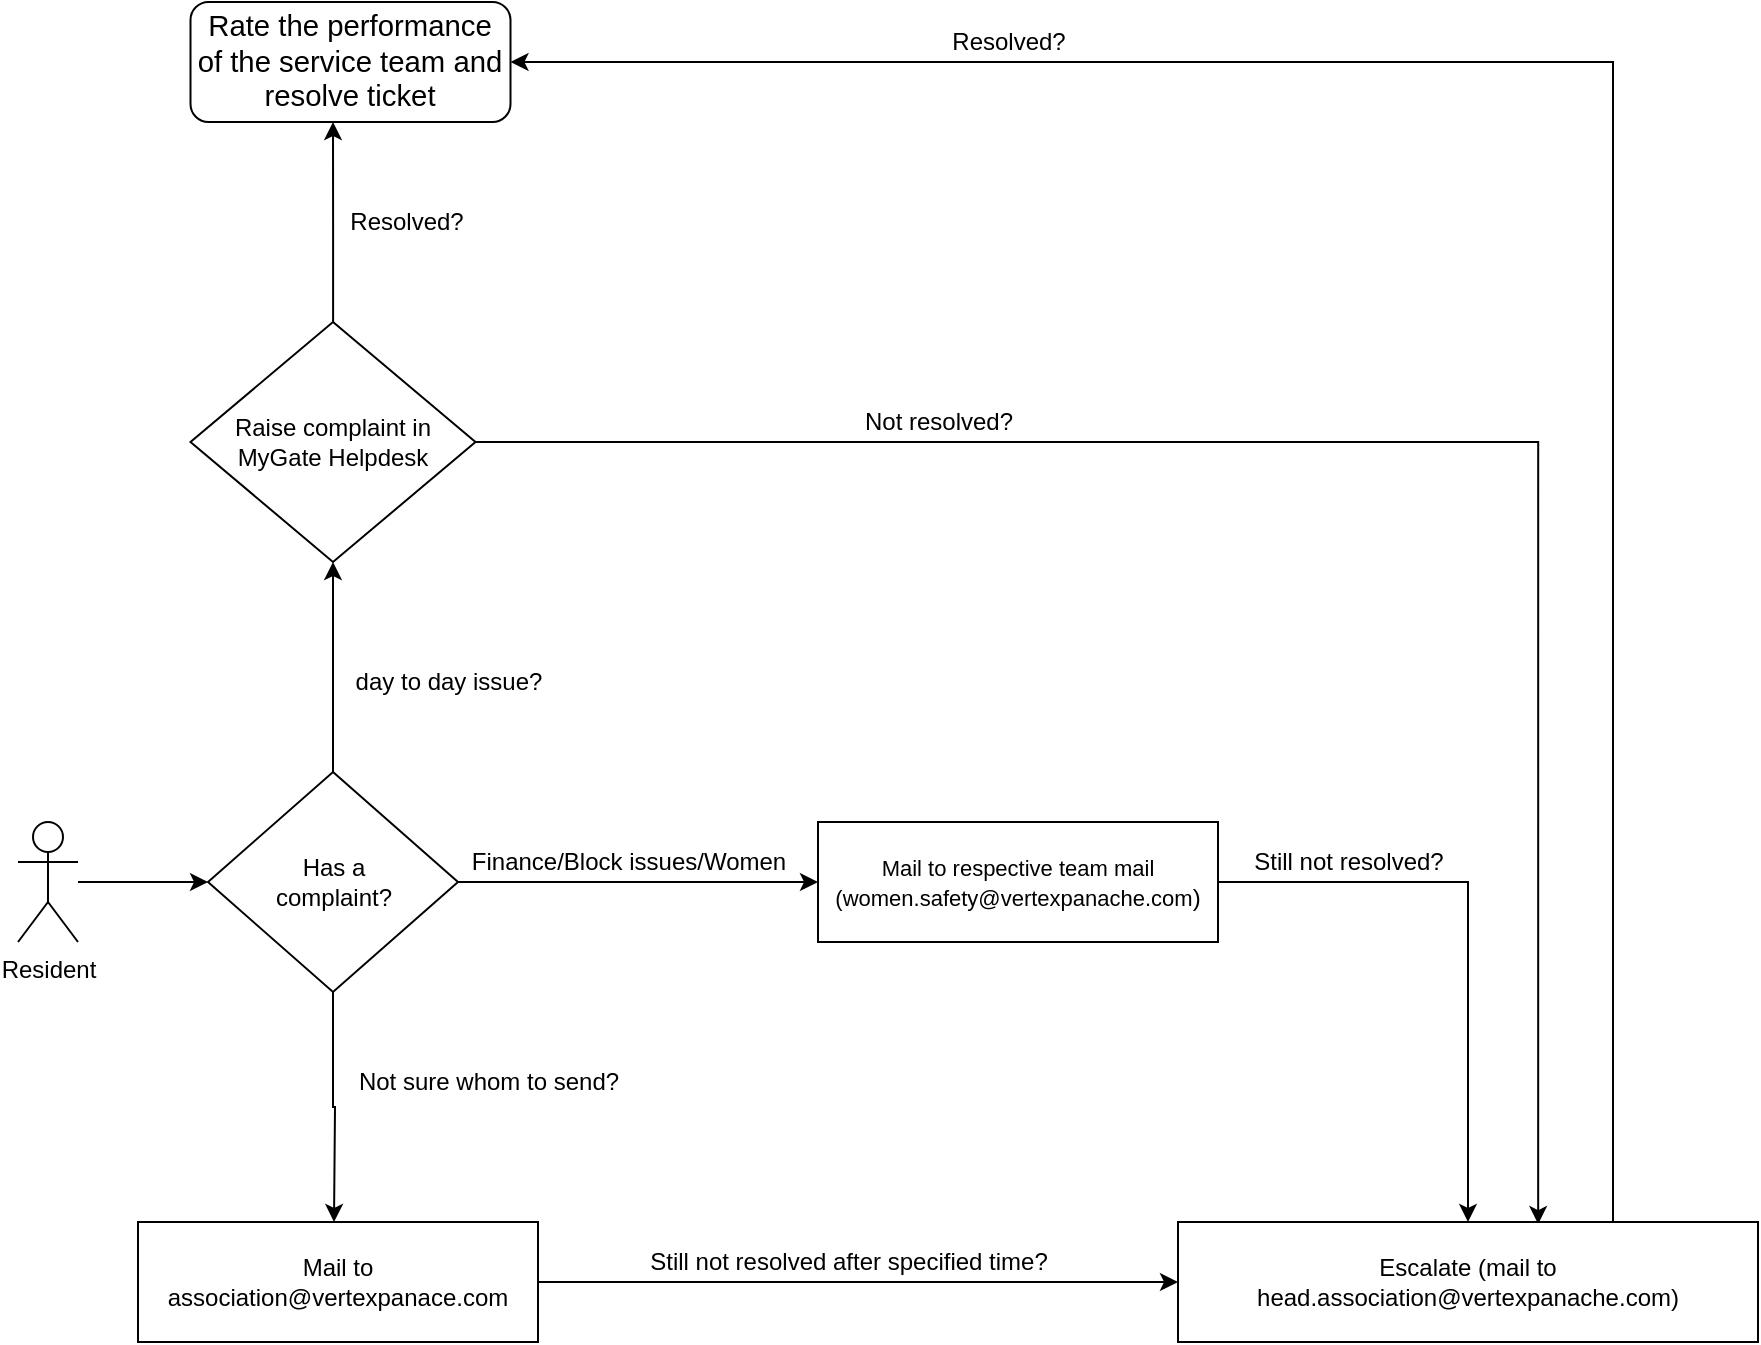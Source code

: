 <mxfile version="15.6.2" type="github">
  <diagram id="dV3BQm-n_wvEhmt7Esac" name="Page-1">
    <mxGraphModel dx="1298" dy="763" grid="1" gridSize="10" guides="1" tooltips="1" connect="1" arrows="1" fold="1" page="1" pageScale="1" pageWidth="827" pageHeight="1169" math="0" shadow="0">
      <root>
        <mxCell id="0" />
        <mxCell id="1" parent="0" />
        <mxCell id="S3Lw9FbXWAk1CZ6_u5dL-8" value="" style="edgeStyle=orthogonalEdgeStyle;rounded=0;orthogonalLoop=1;jettySize=auto;html=1;" parent="1" source="S3Lw9FbXWAk1CZ6_u5dL-4" target="S3Lw9FbXWAk1CZ6_u5dL-7" edge="1">
          <mxGeometry relative="1" as="geometry" />
        </mxCell>
        <mxCell id="S3Lw9FbXWAk1CZ6_u5dL-4" value="Resident" style="shape=umlActor;verticalLabelPosition=bottom;verticalAlign=top;html=1;outlineConnect=0;" parent="1" vertex="1">
          <mxGeometry x="70" y="420" width="30" height="60" as="geometry" />
        </mxCell>
        <mxCell id="S3Lw9FbXWAk1CZ6_u5dL-18" value="" style="edgeStyle=orthogonalEdgeStyle;rounded=0;orthogonalLoop=1;jettySize=auto;html=1;" parent="1" source="S3Lw9FbXWAk1CZ6_u5dL-7" edge="1">
          <mxGeometry relative="1" as="geometry">
            <mxPoint x="227.5" y="290" as="targetPoint" />
          </mxGeometry>
        </mxCell>
        <mxCell id="S3Lw9FbXWAk1CZ6_u5dL-31" style="edgeStyle=orthogonalEdgeStyle;rounded=0;orthogonalLoop=1;jettySize=auto;html=1;exitX=1;exitY=0.5;exitDx=0;exitDy=0;" parent="1" source="S3Lw9FbXWAk1CZ6_u5dL-7" edge="1">
          <mxGeometry relative="1" as="geometry">
            <mxPoint x="470" y="450" as="targetPoint" />
          </mxGeometry>
        </mxCell>
        <mxCell id="S3Lw9FbXWAk1CZ6_u5dL-34" style="edgeStyle=orthogonalEdgeStyle;rounded=0;orthogonalLoop=1;jettySize=auto;html=1;exitX=0.5;exitY=1;exitDx=0;exitDy=0;" parent="1" source="S3Lw9FbXWAk1CZ6_u5dL-7" edge="1">
          <mxGeometry relative="1" as="geometry">
            <mxPoint x="228" y="620" as="targetPoint" />
          </mxGeometry>
        </mxCell>
        <mxCell id="S3Lw9FbXWAk1CZ6_u5dL-7" value="" style="rhombus;whiteSpace=wrap;html=1;verticalAlign=top;" parent="1" vertex="1">
          <mxGeometry x="165" y="395" width="125" height="110" as="geometry" />
        </mxCell>
        <mxCell id="S3Lw9FbXWAk1CZ6_u5dL-9" value="Has a complaint?" style="text;html=1;strokeColor=none;fillColor=none;align=center;verticalAlign=middle;whiteSpace=wrap;rounded=0;" parent="1" vertex="1">
          <mxGeometry x="197.5" y="435" width="60" height="30" as="geometry" />
        </mxCell>
        <mxCell id="S3Lw9FbXWAk1CZ6_u5dL-19" value="day to day issue?" style="text;html=1;align=center;verticalAlign=middle;resizable=0;points=[];autosize=1;strokeColor=none;fillColor=none;" parent="1" vertex="1">
          <mxGeometry x="230" y="340" width="110" height="20" as="geometry" />
        </mxCell>
        <mxCell id="S3Lw9FbXWAk1CZ6_u5dL-25" style="edgeStyle=orthogonalEdgeStyle;rounded=0;orthogonalLoop=1;jettySize=auto;html=1;" parent="1" source="S3Lw9FbXWAk1CZ6_u5dL-21" edge="1">
          <mxGeometry relative="1" as="geometry">
            <mxPoint x="227.5" y="70" as="targetPoint" />
          </mxGeometry>
        </mxCell>
        <mxCell id="hGRPiKZgXf0--W9RE6dF-2" style="edgeStyle=orthogonalEdgeStyle;rounded=0;orthogonalLoop=1;jettySize=auto;html=1;exitX=1;exitY=0.5;exitDx=0;exitDy=0;entryX=0.621;entryY=0.017;entryDx=0;entryDy=0;entryPerimeter=0;" edge="1" parent="1" source="S3Lw9FbXWAk1CZ6_u5dL-21" target="S3Lw9FbXWAk1CZ6_u5dL-39">
          <mxGeometry relative="1" as="geometry" />
        </mxCell>
        <mxCell id="S3Lw9FbXWAk1CZ6_u5dL-21" value="&lt;span&gt;Raise complaint in MyGate Helpdesk&lt;/span&gt;" style="rhombus;whiteSpace=wrap;html=1;" parent="1" vertex="1">
          <mxGeometry x="156.25" y="170" width="142.5" height="120" as="geometry" />
        </mxCell>
        <mxCell id="S3Lw9FbXWAk1CZ6_u5dL-26" value="Resolved?" style="text;html=1;align=center;verticalAlign=middle;resizable=0;points=[];autosize=1;strokeColor=none;fillColor=none;" parent="1" vertex="1">
          <mxGeometry x="228.75" y="110" width="70" height="20" as="geometry" />
        </mxCell>
        <mxCell id="S3Lw9FbXWAk1CZ6_u5dL-28" value="&lt;span id=&quot;docs-internal-guid-10c72aca-7fff-022a-ff5a-32ac9e3cebfc&quot;&gt;&lt;span style=&quot;font-size: 11pt ; font-family: &amp;#34;arial&amp;#34; ; background-color: transparent ; vertical-align: baseline&quot;&gt;Rate the performance of the service team and resolve ticket&lt;/span&gt;&lt;/span&gt;" style="rounded=1;whiteSpace=wrap;html=1;" parent="1" vertex="1">
          <mxGeometry x="156.25" y="10" width="160" height="60" as="geometry" />
        </mxCell>
        <mxCell id="S3Lw9FbXWAk1CZ6_u5dL-32" value="Finance/Block issues/Women" style="text;html=1;align=center;verticalAlign=middle;resizable=0;points=[];autosize=1;strokeColor=none;fillColor=none;" parent="1" vertex="1">
          <mxGeometry x="290" y="430" width="170" height="20" as="geometry" />
        </mxCell>
        <mxCell id="S3Lw9FbXWAk1CZ6_u5dL-42" style="edgeStyle=orthogonalEdgeStyle;rounded=0;orthogonalLoop=1;jettySize=auto;html=1;exitX=1;exitY=0.5;exitDx=0;exitDy=0;entryX=0.5;entryY=0;entryDx=0;entryDy=0;" parent="1" source="S3Lw9FbXWAk1CZ6_u5dL-33" target="S3Lw9FbXWAk1CZ6_u5dL-39" edge="1">
          <mxGeometry relative="1" as="geometry" />
        </mxCell>
        <mxCell id="S3Lw9FbXWAk1CZ6_u5dL-33" value="&lt;font style=&quot;font-size: 11px&quot;&gt;Mail to respective team mail (&lt;span id=&quot;docs-internal-guid-dc43442a-7fff-2f08-25b0-1686dedf294e&quot;&gt;&lt;span style=&quot;font-family: &amp;#34;arial&amp;#34; ; background-color: transparent ; vertical-align: baseline&quot;&gt;women.safety@vertexpanache.com&lt;/span&gt;&lt;/span&gt;&lt;/font&gt;)" style="rounded=0;whiteSpace=wrap;html=1;" parent="1" vertex="1">
          <mxGeometry x="470" y="420" width="200" height="60" as="geometry" />
        </mxCell>
        <mxCell id="S3Lw9FbXWAk1CZ6_u5dL-35" value="Not sure whom to send?" style="text;html=1;align=center;verticalAlign=middle;resizable=0;points=[];autosize=1;strokeColor=none;fillColor=none;" parent="1" vertex="1">
          <mxGeometry x="230" y="540" width="150" height="20" as="geometry" />
        </mxCell>
        <mxCell id="S3Lw9FbXWAk1CZ6_u5dL-43" style="edgeStyle=orthogonalEdgeStyle;rounded=0;orthogonalLoop=1;jettySize=auto;html=1;exitX=1;exitY=0.5;exitDx=0;exitDy=0;entryX=0;entryY=0.5;entryDx=0;entryDy=0;" parent="1" source="S3Lw9FbXWAk1CZ6_u5dL-36" target="S3Lw9FbXWAk1CZ6_u5dL-39" edge="1">
          <mxGeometry relative="1" as="geometry" />
        </mxCell>
        <mxCell id="S3Lw9FbXWAk1CZ6_u5dL-36" value="Mail to association@vertexpanace.com" style="rounded=0;whiteSpace=wrap;html=1;" parent="1" vertex="1">
          <mxGeometry x="130" y="620" width="200" height="60" as="geometry" />
        </mxCell>
        <mxCell id="hGRPiKZgXf0--W9RE6dF-1" style="edgeStyle=orthogonalEdgeStyle;rounded=0;orthogonalLoop=1;jettySize=auto;html=1;exitX=0.75;exitY=0;exitDx=0;exitDy=0;entryX=1;entryY=0.5;entryDx=0;entryDy=0;" edge="1" parent="1" source="S3Lw9FbXWAk1CZ6_u5dL-39" target="S3Lw9FbXWAk1CZ6_u5dL-28">
          <mxGeometry relative="1" as="geometry" />
        </mxCell>
        <mxCell id="S3Lw9FbXWAk1CZ6_u5dL-39" value="Escalate (mail to head.association@vertexpanache.com)" style="rounded=0;whiteSpace=wrap;html=1;" parent="1" vertex="1">
          <mxGeometry x="650" y="620" width="290" height="60" as="geometry" />
        </mxCell>
        <mxCell id="S3Lw9FbXWAk1CZ6_u5dL-45" value="Still not resolved?" style="text;html=1;align=center;verticalAlign=middle;resizable=0;points=[];autosize=1;strokeColor=none;fillColor=none;" parent="1" vertex="1">
          <mxGeometry x="680" y="430" width="110" height="20" as="geometry" />
        </mxCell>
        <mxCell id="S3Lw9FbXWAk1CZ6_u5dL-46" value="Still not resolved after specified time?" style="text;html=1;align=center;verticalAlign=middle;resizable=0;points=[];autosize=1;strokeColor=none;fillColor=none;" parent="1" vertex="1">
          <mxGeometry x="380" y="630" width="210" height="20" as="geometry" />
        </mxCell>
        <mxCell id="S3Lw9FbXWAk1CZ6_u5dL-48" value="Resolved?" style="text;html=1;align=center;verticalAlign=middle;resizable=0;points=[];autosize=1;strokeColor=none;fillColor=none;" parent="1" vertex="1">
          <mxGeometry x="530" y="20" width="70" height="20" as="geometry" />
        </mxCell>
        <mxCell id="hGRPiKZgXf0--W9RE6dF-3" value="Not resolved?" style="text;html=1;align=center;verticalAlign=middle;resizable=0;points=[];autosize=1;strokeColor=none;fillColor=none;" vertex="1" parent="1">
          <mxGeometry x="485" y="210" width="90" height="20" as="geometry" />
        </mxCell>
      </root>
    </mxGraphModel>
  </diagram>
</mxfile>
